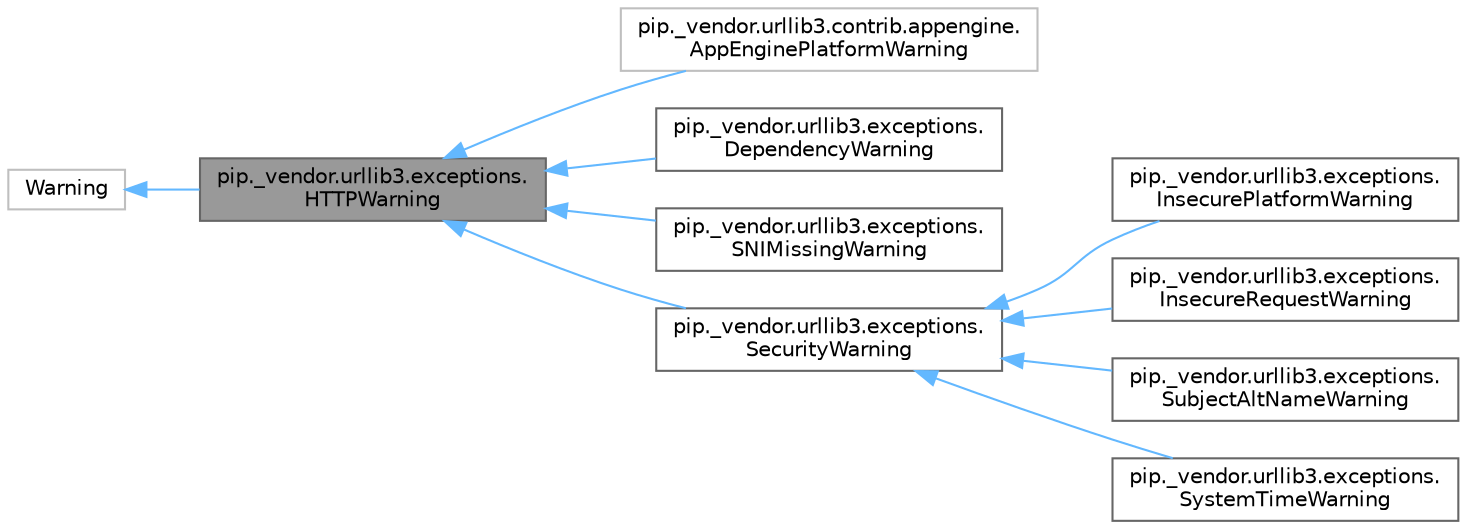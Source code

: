 digraph "pip._vendor.urllib3.exceptions.HTTPWarning"
{
 // LATEX_PDF_SIZE
  bgcolor="transparent";
  edge [fontname=Helvetica,fontsize=10,labelfontname=Helvetica,labelfontsize=10];
  node [fontname=Helvetica,fontsize=10,shape=box,height=0.2,width=0.4];
  rankdir="LR";
  Node1 [id="Node000001",label="pip._vendor.urllib3.exceptions.\lHTTPWarning",height=0.2,width=0.4,color="gray40", fillcolor="grey60", style="filled", fontcolor="black",tooltip=" "];
  Node2 -> Node1 [id="edge1_Node000001_Node000002",dir="back",color="steelblue1",style="solid",tooltip=" "];
  Node2 [id="Node000002",label="Warning",height=0.2,width=0.4,color="grey75", fillcolor="white", style="filled",URL="$d5/d16/classWarning.html",tooltip=" "];
  Node1 -> Node3 [id="edge2_Node000001_Node000003",dir="back",color="steelblue1",style="solid",tooltip=" "];
  Node3 [id="Node000003",label="pip._vendor.urllib3.contrib.appengine.\lAppEnginePlatformWarning",height=0.2,width=0.4,color="grey75", fillcolor="white", style="filled",URL="$d2/d67/classpip_1_1__vendor_1_1urllib3_1_1contrib_1_1appengine_1_1AppEnginePlatformWarning.html",tooltip=" "];
  Node1 -> Node4 [id="edge3_Node000001_Node000004",dir="back",color="steelblue1",style="solid",tooltip=" "];
  Node4 [id="Node000004",label="pip._vendor.urllib3.exceptions.\lDependencyWarning",height=0.2,width=0.4,color="gray40", fillcolor="white", style="filled",URL="$d9/dc9/classpip_1_1__vendor_1_1urllib3_1_1exceptions_1_1DependencyWarning.html",tooltip=" "];
  Node1 -> Node5 [id="edge4_Node000001_Node000005",dir="back",color="steelblue1",style="solid",tooltip=" "];
  Node5 [id="Node000005",label="pip._vendor.urllib3.exceptions.\lSNIMissingWarning",height=0.2,width=0.4,color="gray40", fillcolor="white", style="filled",URL="$d7/df4/classpip_1_1__vendor_1_1urllib3_1_1exceptions_1_1SNIMissingWarning.html",tooltip=" "];
  Node1 -> Node6 [id="edge5_Node000001_Node000006",dir="back",color="steelblue1",style="solid",tooltip=" "];
  Node6 [id="Node000006",label="pip._vendor.urllib3.exceptions.\lSecurityWarning",height=0.2,width=0.4,color="gray40", fillcolor="white", style="filled",URL="$d7/dd3/classpip_1_1__vendor_1_1urllib3_1_1exceptions_1_1SecurityWarning.html",tooltip=" "];
  Node6 -> Node7 [id="edge6_Node000006_Node000007",dir="back",color="steelblue1",style="solid",tooltip=" "];
  Node7 [id="Node000007",label="pip._vendor.urllib3.exceptions.\lInsecurePlatformWarning",height=0.2,width=0.4,color="gray40", fillcolor="white", style="filled",URL="$d4/df1/classpip_1_1__vendor_1_1urllib3_1_1exceptions_1_1InsecurePlatformWarning.html",tooltip=" "];
  Node6 -> Node8 [id="edge7_Node000006_Node000008",dir="back",color="steelblue1",style="solid",tooltip=" "];
  Node8 [id="Node000008",label="pip._vendor.urllib3.exceptions.\lInsecureRequestWarning",height=0.2,width=0.4,color="gray40", fillcolor="white", style="filled",URL="$d6/d3b/classpip_1_1__vendor_1_1urllib3_1_1exceptions_1_1InsecureRequestWarning.html",tooltip=" "];
  Node6 -> Node9 [id="edge8_Node000006_Node000009",dir="back",color="steelblue1",style="solid",tooltip=" "];
  Node9 [id="Node000009",label="pip._vendor.urllib3.exceptions.\lSubjectAltNameWarning",height=0.2,width=0.4,color="gray40", fillcolor="white", style="filled",URL="$d7/d23/classpip_1_1__vendor_1_1urllib3_1_1exceptions_1_1SubjectAltNameWarning.html",tooltip=" "];
  Node6 -> Node10 [id="edge9_Node000006_Node000010",dir="back",color="steelblue1",style="solid",tooltip=" "];
  Node10 [id="Node000010",label="pip._vendor.urllib3.exceptions.\lSystemTimeWarning",height=0.2,width=0.4,color="gray40", fillcolor="white", style="filled",URL="$d3/df5/classpip_1_1__vendor_1_1urllib3_1_1exceptions_1_1SystemTimeWarning.html",tooltip=" "];
}
